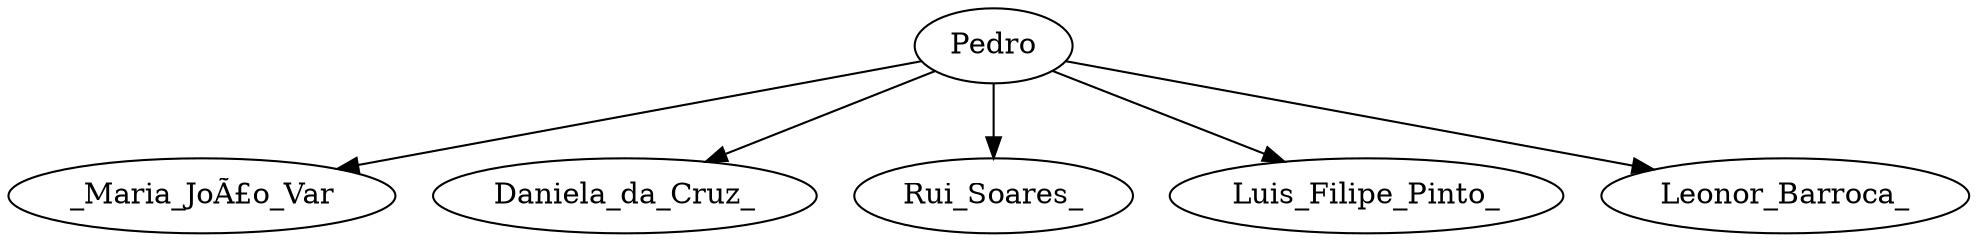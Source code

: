 digraph G {
	Pedro -> _Maria_JoÃ£o_Var
	Pedro -> Daniela_da_Cruz_
	Pedro -> Rui_Soares_
	Pedro -> Luis_Filipe_Pinto_
	Pedro -> Leonor_Barroca_
}
